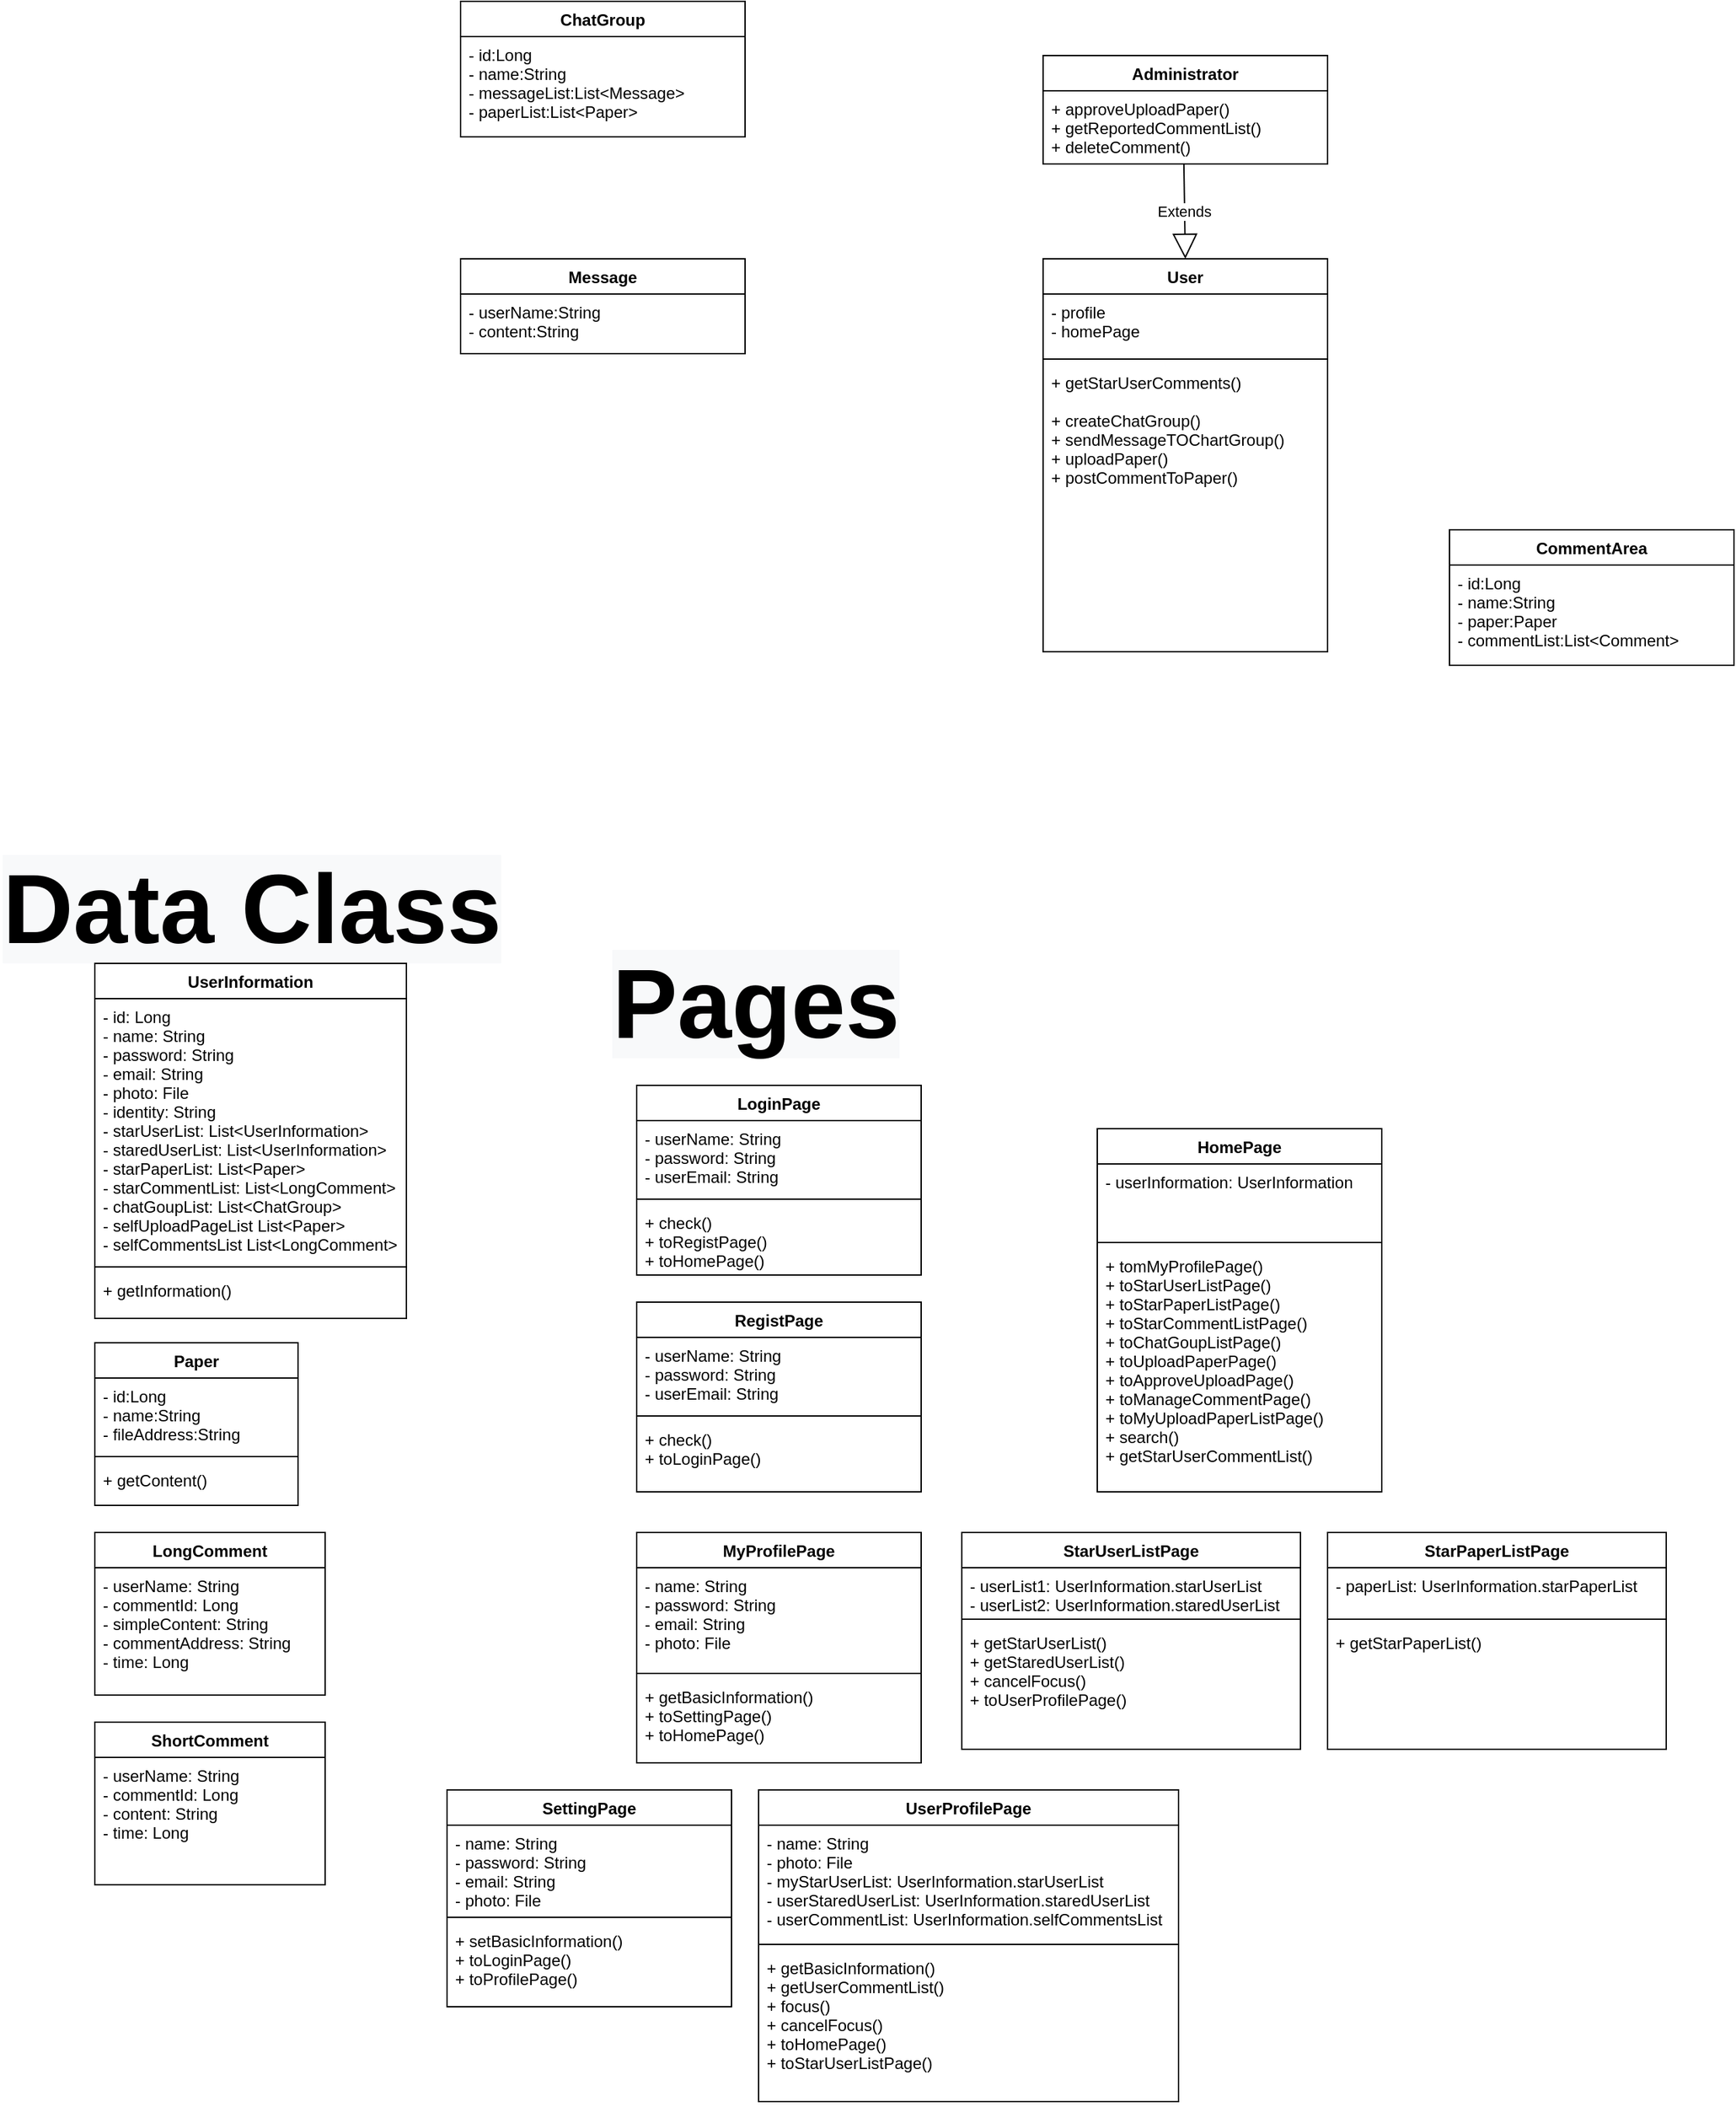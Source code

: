 <mxfile version="13.10.0" type="github">
  <diagram id="C5RBs43oDa-KdzZeNtuy" name="Page-1">
    <mxGraphModel dx="1422" dy="794" grid="1" gridSize="10" guides="1" tooltips="1" connect="1" arrows="1" fold="1" page="1" pageScale="1" pageWidth="1654" pageHeight="2336" math="0" shadow="0">
      <root>
        <mxCell id="WIyWlLk6GJQsqaUBKTNV-0" />
        <mxCell id="WIyWlLk6GJQsqaUBKTNV-1" parent="WIyWlLk6GJQsqaUBKTNV-0" />
        <mxCell id="zkfFHV4jXpPFQw0GAbJ--0" value="User" style="swimlane;fontStyle=1;align=center;verticalAlign=top;childLayout=stackLayout;horizontal=1;startSize=26;horizontalStack=0;resizeParent=1;resizeLast=0;collapsible=1;marginBottom=0;rounded=0;shadow=0;strokeWidth=1;" parent="WIyWlLk6GJQsqaUBKTNV-1" vertex="1">
          <mxGeometry x="930" y="850" width="210" height="290" as="geometry">
            <mxRectangle x="230" y="140" width="160" height="26" as="alternateBounds" />
          </mxGeometry>
        </mxCell>
        <mxCell id="zkfFHV4jXpPFQw0GAbJ--1" value="- profile&#xa;- homePage" style="text;align=left;verticalAlign=top;spacingLeft=4;spacingRight=4;overflow=hidden;rotatable=0;points=[[0,0.5],[1,0.5]];portConstraint=eastwest;" parent="zkfFHV4jXpPFQw0GAbJ--0" vertex="1">
          <mxGeometry y="26" width="210" height="44" as="geometry" />
        </mxCell>
        <mxCell id="zkfFHV4jXpPFQw0GAbJ--4" value="" style="line;html=1;strokeWidth=1;align=left;verticalAlign=middle;spacingTop=-1;spacingLeft=3;spacingRight=3;rotatable=0;labelPosition=right;points=[];portConstraint=eastwest;" parent="zkfFHV4jXpPFQw0GAbJ--0" vertex="1">
          <mxGeometry y="70" width="210" height="8" as="geometry" />
        </mxCell>
        <mxCell id="zkfFHV4jXpPFQw0GAbJ--5" value="+ getStarUserComments()&#xa;&#xa;+ createChatGroup()&#xa;+ sendMessageTOChartGroup()&#xa;+ uploadPaper()&#xa;+ postCommentToPaper()" style="text;align=left;verticalAlign=top;spacingLeft=4;spacingRight=4;overflow=hidden;rotatable=0;points=[[0,0.5],[1,0.5]];portConstraint=eastwest;" parent="zkfFHV4jXpPFQw0GAbJ--0" vertex="1">
          <mxGeometry y="78" width="210" height="212" as="geometry" />
        </mxCell>
        <mxCell id="Cxy3Sewu2v3tstVAsMVQ-3" value="Message" style="swimlane;fontStyle=1;align=center;verticalAlign=top;childLayout=stackLayout;horizontal=1;startSize=26;horizontalStack=0;resizeParent=1;resizeLast=0;collapsible=1;marginBottom=0;rounded=0;shadow=0;strokeWidth=1;" vertex="1" parent="WIyWlLk6GJQsqaUBKTNV-1">
          <mxGeometry x="500" y="850" width="210" height="70" as="geometry">
            <mxRectangle x="230" y="140" width="160" height="26" as="alternateBounds" />
          </mxGeometry>
        </mxCell>
        <mxCell id="Cxy3Sewu2v3tstVAsMVQ-4" value="- userName:String&#xa;- content:String" style="text;align=left;verticalAlign=top;spacingLeft=4;spacingRight=4;overflow=hidden;rotatable=0;points=[[0,0.5],[1,0.5]];portConstraint=eastwest;" vertex="1" parent="Cxy3Sewu2v3tstVAsMVQ-3">
          <mxGeometry y="26" width="210" height="44" as="geometry" />
        </mxCell>
        <mxCell id="Cxy3Sewu2v3tstVAsMVQ-8" value="ChatGroup" style="swimlane;fontStyle=1;align=center;verticalAlign=top;childLayout=stackLayout;horizontal=1;startSize=26;horizontalStack=0;resizeParent=1;resizeLast=0;collapsible=1;marginBottom=0;rounded=0;shadow=0;strokeWidth=1;" vertex="1" parent="WIyWlLk6GJQsqaUBKTNV-1">
          <mxGeometry x="500" y="660" width="210" height="100" as="geometry">
            <mxRectangle x="230" y="140" width="160" height="26" as="alternateBounds" />
          </mxGeometry>
        </mxCell>
        <mxCell id="Cxy3Sewu2v3tstVAsMVQ-9" value="- id:Long&#xa;- name:String&#xa;- messageList:List&lt;Message&gt;&#xa;- paperList:List&lt;Paper&gt;" style="text;align=left;verticalAlign=top;spacingLeft=4;spacingRight=4;overflow=hidden;rotatable=0;points=[[0,0.5],[1,0.5]];portConstraint=eastwest;" vertex="1" parent="Cxy3Sewu2v3tstVAsMVQ-8">
          <mxGeometry y="26" width="210" height="74" as="geometry" />
        </mxCell>
        <mxCell id="Cxy3Sewu2v3tstVAsMVQ-23" value="CommentArea" style="swimlane;fontStyle=1;align=center;verticalAlign=top;childLayout=stackLayout;horizontal=1;startSize=26;horizontalStack=0;resizeParent=1;resizeLast=0;collapsible=1;marginBottom=0;rounded=0;shadow=0;strokeWidth=1;" vertex="1" parent="WIyWlLk6GJQsqaUBKTNV-1">
          <mxGeometry x="1230" y="1050" width="210" height="100" as="geometry">
            <mxRectangle x="230" y="140" width="160" height="26" as="alternateBounds" />
          </mxGeometry>
        </mxCell>
        <mxCell id="Cxy3Sewu2v3tstVAsMVQ-24" value="- id:Long&#xa;- name:String&#xa;- paper:Paper&#xa;- commentList:List&lt;Comment&gt;" style="text;align=left;verticalAlign=top;spacingLeft=4;spacingRight=4;overflow=hidden;rotatable=0;points=[[0,0.5],[1,0.5]];portConstraint=eastwest;" vertex="1" parent="Cxy3Sewu2v3tstVAsMVQ-23">
          <mxGeometry y="26" width="210" height="74" as="geometry" />
        </mxCell>
        <mxCell id="Cxy3Sewu2v3tstVAsMVQ-25" value="Administrator" style="swimlane;fontStyle=1;align=center;verticalAlign=top;childLayout=stackLayout;horizontal=1;startSize=26;horizontalStack=0;resizeParent=1;resizeLast=0;collapsible=1;marginBottom=0;rounded=0;shadow=0;strokeWidth=1;" vertex="1" parent="WIyWlLk6GJQsqaUBKTNV-1">
          <mxGeometry x="930" y="700" width="210" height="80" as="geometry">
            <mxRectangle x="230" y="140" width="160" height="26" as="alternateBounds" />
          </mxGeometry>
        </mxCell>
        <mxCell id="Cxy3Sewu2v3tstVAsMVQ-26" value="+ approveUploadPaper()&#xa;+ getReportedCommentList()&#xa;+ deleteComment()" style="text;align=left;verticalAlign=top;spacingLeft=4;spacingRight=4;overflow=hidden;rotatable=0;points=[[0,0.5],[1,0.5]];portConstraint=eastwest;" vertex="1" parent="Cxy3Sewu2v3tstVAsMVQ-25">
          <mxGeometry y="26" width="210" height="54" as="geometry" />
        </mxCell>
        <mxCell id="Cxy3Sewu2v3tstVAsMVQ-27" value="Extends" style="endArrow=block;endSize=16;endFill=0;html=1;entryX=0.5;entryY=0;entryDx=0;entryDy=0;exitX=0.495;exitY=1;exitDx=0;exitDy=0;exitPerimeter=0;" edge="1" parent="WIyWlLk6GJQsqaUBKTNV-1" source="Cxy3Sewu2v3tstVAsMVQ-26" target="zkfFHV4jXpPFQw0GAbJ--0">
          <mxGeometry width="160" relative="1" as="geometry">
            <mxPoint x="950" y="800" as="sourcePoint" />
            <mxPoint x="1110" y="800" as="targetPoint" />
          </mxGeometry>
        </mxCell>
        <mxCell id="Cxy3Sewu2v3tstVAsMVQ-37" value="LoginPage" style="swimlane;fontStyle=1;align=center;verticalAlign=top;childLayout=stackLayout;horizontal=1;startSize=26;horizontalStack=0;resizeParent=1;resizeLast=0;collapsible=1;marginBottom=0;rounded=0;shadow=0;strokeWidth=1;" vertex="1" parent="WIyWlLk6GJQsqaUBKTNV-1">
          <mxGeometry x="630" y="1460" width="210" height="140" as="geometry">
            <mxRectangle x="230" y="140" width="160" height="26" as="alternateBounds" />
          </mxGeometry>
        </mxCell>
        <mxCell id="Cxy3Sewu2v3tstVAsMVQ-38" value="- userName: String&#xa;- password: String&#xa;- userEmail: String" style="text;align=left;verticalAlign=top;spacingLeft=4;spacingRight=4;overflow=hidden;rotatable=0;points=[[0,0.5],[1,0.5]];portConstraint=eastwest;" vertex="1" parent="Cxy3Sewu2v3tstVAsMVQ-37">
          <mxGeometry y="26" width="210" height="54" as="geometry" />
        </mxCell>
        <mxCell id="Cxy3Sewu2v3tstVAsMVQ-39" value="" style="line;html=1;strokeWidth=1;align=left;verticalAlign=middle;spacingTop=-1;spacingLeft=3;spacingRight=3;rotatable=0;labelPosition=right;points=[];portConstraint=eastwest;" vertex="1" parent="Cxy3Sewu2v3tstVAsMVQ-37">
          <mxGeometry y="80" width="210" height="8" as="geometry" />
        </mxCell>
        <mxCell id="Cxy3Sewu2v3tstVAsMVQ-40" value="+ check()&#xa;+ toRegistPage()&#xa;+ toHomePage()" style="text;align=left;verticalAlign=top;spacingLeft=4;spacingRight=4;overflow=hidden;rotatable=0;points=[[0,0.5],[1,0.5]];portConstraint=eastwest;" vertex="1" parent="Cxy3Sewu2v3tstVAsMVQ-37">
          <mxGeometry y="88" width="210" height="52" as="geometry" />
        </mxCell>
        <mxCell id="Cxy3Sewu2v3tstVAsMVQ-41" value="RegistPage" style="swimlane;fontStyle=1;align=center;verticalAlign=top;childLayout=stackLayout;horizontal=1;startSize=26;horizontalStack=0;resizeParent=1;resizeLast=0;collapsible=1;marginBottom=0;rounded=0;shadow=0;strokeWidth=1;" vertex="1" parent="WIyWlLk6GJQsqaUBKTNV-1">
          <mxGeometry x="630" y="1620" width="210" height="140" as="geometry">
            <mxRectangle x="230" y="140" width="160" height="26" as="alternateBounds" />
          </mxGeometry>
        </mxCell>
        <mxCell id="Cxy3Sewu2v3tstVAsMVQ-42" value="- userName: String&#xa;- password: String&#xa;- userEmail: String" style="text;align=left;verticalAlign=top;spacingLeft=4;spacingRight=4;overflow=hidden;rotatable=0;points=[[0,0.5],[1,0.5]];portConstraint=eastwest;" vertex="1" parent="Cxy3Sewu2v3tstVAsMVQ-41">
          <mxGeometry y="26" width="210" height="54" as="geometry" />
        </mxCell>
        <mxCell id="Cxy3Sewu2v3tstVAsMVQ-43" value="" style="line;html=1;strokeWidth=1;align=left;verticalAlign=middle;spacingTop=-1;spacingLeft=3;spacingRight=3;rotatable=0;labelPosition=right;points=[];portConstraint=eastwest;" vertex="1" parent="Cxy3Sewu2v3tstVAsMVQ-41">
          <mxGeometry y="80" width="210" height="8" as="geometry" />
        </mxCell>
        <mxCell id="Cxy3Sewu2v3tstVAsMVQ-44" value="+ check()&#xa;+ toLoginPage()" style="text;align=left;verticalAlign=top;spacingLeft=4;spacingRight=4;overflow=hidden;rotatable=0;points=[[0,0.5],[1,0.5]];portConstraint=eastwest;" vertex="1" parent="Cxy3Sewu2v3tstVAsMVQ-41">
          <mxGeometry y="88" width="210" height="52" as="geometry" />
        </mxCell>
        <mxCell id="Cxy3Sewu2v3tstVAsMVQ-47" value="&lt;span style=&quot;color: rgb(0, 0, 0); font-family: helvetica; font-size: 72px; font-style: normal; font-weight: 700; letter-spacing: normal; text-align: center; text-indent: 0px; text-transform: none; word-spacing: 0px; background-color: rgb(248, 249, 250); display: inline; float: none;&quot;&gt;Pages&lt;br style=&quot;font-size: 72px;&quot;&gt;&lt;/span&gt;" style="text;whiteSpace=wrap;html=1;fontSize=72;" vertex="1" parent="WIyWlLk6GJQsqaUBKTNV-1">
          <mxGeometry x="610" y="1350" width="250" height="90" as="geometry" />
        </mxCell>
        <mxCell id="Cxy3Sewu2v3tstVAsMVQ-48" value="HomePage" style="swimlane;fontStyle=1;align=center;verticalAlign=top;childLayout=stackLayout;horizontal=1;startSize=26;horizontalStack=0;resizeParent=1;resizeLast=0;collapsible=1;marginBottom=0;rounded=0;shadow=0;strokeWidth=1;" vertex="1" parent="WIyWlLk6GJQsqaUBKTNV-1">
          <mxGeometry x="970" y="1492" width="210" height="268" as="geometry">
            <mxRectangle x="230" y="140" width="160" height="26" as="alternateBounds" />
          </mxGeometry>
        </mxCell>
        <mxCell id="Cxy3Sewu2v3tstVAsMVQ-49" value="- userInformation: UserInformation" style="text;align=left;verticalAlign=top;spacingLeft=4;spacingRight=4;overflow=hidden;rotatable=0;points=[[0,0.5],[1,0.5]];portConstraint=eastwest;" vertex="1" parent="Cxy3Sewu2v3tstVAsMVQ-48">
          <mxGeometry y="26" width="210" height="54" as="geometry" />
        </mxCell>
        <mxCell id="Cxy3Sewu2v3tstVAsMVQ-50" value="" style="line;html=1;strokeWidth=1;align=left;verticalAlign=middle;spacingTop=-1;spacingLeft=3;spacingRight=3;rotatable=0;labelPosition=right;points=[];portConstraint=eastwest;" vertex="1" parent="Cxy3Sewu2v3tstVAsMVQ-48">
          <mxGeometry y="80" width="210" height="8" as="geometry" />
        </mxCell>
        <mxCell id="Cxy3Sewu2v3tstVAsMVQ-51" value="+ tomMyProfilePage()&#xa;+ toStarUserListPage()&#xa;+ toStarPaperListPage()&#xa;+ toStarCommentListPage()&#xa;+ toChatGoupListPage()&#xa;+ toUploadPaperPage()&#xa;+ toApproveUploadPage()&#xa;+ toManageCommentPage()&#xa;+ toMyUploadPaperListPage()&#xa;+ search()&#xa;+ getStarUserCommentList()" style="text;align=left;verticalAlign=top;spacingLeft=4;spacingRight=4;overflow=hidden;rotatable=0;points=[[0,0.5],[1,0.5]];portConstraint=eastwest;" vertex="1" parent="Cxy3Sewu2v3tstVAsMVQ-48">
          <mxGeometry y="88" width="210" height="162" as="geometry" />
        </mxCell>
        <mxCell id="Cxy3Sewu2v3tstVAsMVQ-52" value="&lt;span style=&quot;color: rgb(0 , 0 , 0) ; font-family: &amp;#34;helvetica&amp;#34; ; font-size: 72px ; font-style: normal ; font-weight: 700 ; letter-spacing: normal ; text-align: center ; text-indent: 0px ; text-transform: none ; word-spacing: 0px ; background-color: rgb(248 , 249 , 250) ; display: inline ; float: none&quot;&gt;Data Class&lt;br style=&quot;font-size: 72px&quot;&gt;&lt;/span&gt;" style="text;whiteSpace=wrap;html=1;fontSize=72;" vertex="1" parent="WIyWlLk6GJQsqaUBKTNV-1">
          <mxGeometry x="160" y="1280" width="400" height="90" as="geometry" />
        </mxCell>
        <mxCell id="Cxy3Sewu2v3tstVAsMVQ-53" value="UserInformation" style="swimlane;fontStyle=1;align=center;verticalAlign=top;childLayout=stackLayout;horizontal=1;startSize=26;horizontalStack=0;resizeParent=1;resizeLast=0;collapsible=1;marginBottom=0;rounded=0;shadow=0;strokeWidth=1;" vertex="1" parent="WIyWlLk6GJQsqaUBKTNV-1">
          <mxGeometry x="230" y="1370" width="230" height="262" as="geometry">
            <mxRectangle x="630" y="1370" width="160" height="26" as="alternateBounds" />
          </mxGeometry>
        </mxCell>
        <mxCell id="Cxy3Sewu2v3tstVAsMVQ-54" value="- id: Long&#xa;- name: String&#xa;- password: String&#xa;- email: String&#xa;- photo: File&#xa;- identity: String&#xa;- starUserList: List&lt;UserInformation&gt;&#xa;- staredUserList: List&lt;UserInformation&gt;&#xa;- starPaperList: List&lt;Paper&gt;&#xa;- starCommentList: List&lt;LongComment&gt;&#xa;- chatGoupList: List&lt;ChatGroup&gt;&#xa;- selfUploadPageList List&lt;Paper&gt;&#xa;- selfCommentsList List&lt;LongComment&gt;" style="text;align=left;verticalAlign=top;spacingLeft=4;spacingRight=4;overflow=hidden;rotatable=0;points=[[0,0.5],[1,0.5]];portConstraint=eastwest;" vertex="1" parent="Cxy3Sewu2v3tstVAsMVQ-53">
          <mxGeometry y="26" width="230" height="194" as="geometry" />
        </mxCell>
        <mxCell id="Cxy3Sewu2v3tstVAsMVQ-60" value="" style="line;strokeWidth=1;fillColor=none;align=left;verticalAlign=middle;spacingTop=-1;spacingLeft=3;spacingRight=3;rotatable=0;labelPosition=right;points=[];portConstraint=eastwest;fontSize=72;" vertex="1" parent="Cxy3Sewu2v3tstVAsMVQ-53">
          <mxGeometry y="220" width="230" height="8" as="geometry" />
        </mxCell>
        <mxCell id="Cxy3Sewu2v3tstVAsMVQ-85" value="+ getInformation()" style="text;align=left;verticalAlign=top;spacingLeft=4;spacingRight=4;overflow=hidden;rotatable=0;points=[[0,0.5],[1,0.5]];portConstraint=eastwest;" vertex="1" parent="Cxy3Sewu2v3tstVAsMVQ-53">
          <mxGeometry y="228" width="230" height="20" as="geometry" />
        </mxCell>
        <mxCell id="Cxy3Sewu2v3tstVAsMVQ-55" value="Paper" style="swimlane;fontStyle=1;align=center;verticalAlign=top;childLayout=stackLayout;horizontal=1;startSize=26;horizontalStack=0;resizeParent=1;resizeLast=0;collapsible=1;marginBottom=0;rounded=0;shadow=0;strokeWidth=1;" vertex="1" parent="WIyWlLk6GJQsqaUBKTNV-1">
          <mxGeometry x="230" y="1650" width="150" height="120" as="geometry">
            <mxRectangle x="230" y="140" width="160" height="26" as="alternateBounds" />
          </mxGeometry>
        </mxCell>
        <mxCell id="Cxy3Sewu2v3tstVAsMVQ-56" value="- id:Long&#xa;- name:String&#xa;- fileAddress:String" style="text;align=left;verticalAlign=top;spacingLeft=4;spacingRight=4;overflow=hidden;rotatable=0;points=[[0,0.5],[1,0.5]];portConstraint=eastwest;" vertex="1" parent="Cxy3Sewu2v3tstVAsMVQ-55">
          <mxGeometry y="26" width="150" height="54" as="geometry" />
        </mxCell>
        <mxCell id="Cxy3Sewu2v3tstVAsMVQ-57" value="" style="line;html=1;strokeWidth=1;align=left;verticalAlign=middle;spacingTop=-1;spacingLeft=3;spacingRight=3;rotatable=0;labelPosition=right;points=[];portConstraint=eastwest;" vertex="1" parent="Cxy3Sewu2v3tstVAsMVQ-55">
          <mxGeometry y="80" width="150" height="8" as="geometry" />
        </mxCell>
        <mxCell id="Cxy3Sewu2v3tstVAsMVQ-58" value="+ getContent()" style="text;align=left;verticalAlign=top;spacingLeft=4;spacingRight=4;overflow=hidden;rotatable=0;points=[[0,0.5],[1,0.5]];portConstraint=eastwest;" vertex="1" parent="Cxy3Sewu2v3tstVAsMVQ-55">
          <mxGeometry y="88" width="150" height="32" as="geometry" />
        </mxCell>
        <mxCell id="Cxy3Sewu2v3tstVAsMVQ-61" value="LongComment" style="swimlane;fontStyle=1;align=center;verticalAlign=top;childLayout=stackLayout;horizontal=1;startSize=26;horizontalStack=0;resizeParent=1;resizeLast=0;collapsible=1;marginBottom=0;rounded=0;shadow=0;strokeWidth=1;" vertex="1" parent="WIyWlLk6GJQsqaUBKTNV-1">
          <mxGeometry x="230" y="1790" width="170" height="120" as="geometry">
            <mxRectangle x="230" y="140" width="160" height="26" as="alternateBounds" />
          </mxGeometry>
        </mxCell>
        <mxCell id="Cxy3Sewu2v3tstVAsMVQ-62" value="- userName: String&#xa;- commentId: Long&#xa;- simpleContent: String&#xa;- commentAddress: String&#xa;- time: Long" style="text;align=left;verticalAlign=top;spacingLeft=4;spacingRight=4;overflow=hidden;rotatable=0;points=[[0,0.5],[1,0.5]];portConstraint=eastwest;" vertex="1" parent="Cxy3Sewu2v3tstVAsMVQ-61">
          <mxGeometry y="26" width="170" height="94" as="geometry" />
        </mxCell>
        <mxCell id="Cxy3Sewu2v3tstVAsMVQ-63" value="ShortComment" style="swimlane;fontStyle=1;align=center;verticalAlign=top;childLayout=stackLayout;horizontal=1;startSize=26;horizontalStack=0;resizeParent=1;resizeLast=0;collapsible=1;marginBottom=0;rounded=0;shadow=0;strokeWidth=1;" vertex="1" parent="WIyWlLk6GJQsqaUBKTNV-1">
          <mxGeometry x="230" y="1930" width="170" height="120" as="geometry">
            <mxRectangle x="230" y="140" width="160" height="26" as="alternateBounds" />
          </mxGeometry>
        </mxCell>
        <mxCell id="Cxy3Sewu2v3tstVAsMVQ-64" value="- userName: String&#xa;- commentId: Long&#xa;- content: String&#xa;- time: Long" style="text;align=left;verticalAlign=top;spacingLeft=4;spacingRight=4;overflow=hidden;rotatable=0;points=[[0,0.5],[1,0.5]];portConstraint=eastwest;" vertex="1" parent="Cxy3Sewu2v3tstVAsMVQ-63">
          <mxGeometry y="26" width="170" height="74" as="geometry" />
        </mxCell>
        <mxCell id="Cxy3Sewu2v3tstVAsMVQ-69" value="MyProfilePage" style="swimlane;fontStyle=1;align=center;verticalAlign=top;childLayout=stackLayout;horizontal=1;startSize=26;horizontalStack=0;resizeParent=1;resizeLast=0;collapsible=1;marginBottom=0;rounded=0;shadow=0;strokeWidth=1;" vertex="1" parent="WIyWlLk6GJQsqaUBKTNV-1">
          <mxGeometry x="630" y="1790" width="210" height="170" as="geometry">
            <mxRectangle x="230" y="140" width="160" height="26" as="alternateBounds" />
          </mxGeometry>
        </mxCell>
        <mxCell id="Cxy3Sewu2v3tstVAsMVQ-70" value="- name: String&#xa;- password: String&#xa;- email: String&#xa;- photo: File" style="text;align=left;verticalAlign=top;spacingLeft=4;spacingRight=4;overflow=hidden;rotatable=0;points=[[0,0.5],[1,0.5]];portConstraint=eastwest;" vertex="1" parent="Cxy3Sewu2v3tstVAsMVQ-69">
          <mxGeometry y="26" width="210" height="74" as="geometry" />
        </mxCell>
        <mxCell id="Cxy3Sewu2v3tstVAsMVQ-71" value="" style="line;html=1;strokeWidth=1;align=left;verticalAlign=middle;spacingTop=-1;spacingLeft=3;spacingRight=3;rotatable=0;labelPosition=right;points=[];portConstraint=eastwest;" vertex="1" parent="Cxy3Sewu2v3tstVAsMVQ-69">
          <mxGeometry y="100" width="210" height="8" as="geometry" />
        </mxCell>
        <mxCell id="Cxy3Sewu2v3tstVAsMVQ-72" value="+ getBasicInformation()&#xa;+ toSettingPage()&#xa;+ toHomePage()&#xa;" style="text;align=left;verticalAlign=top;spacingLeft=4;spacingRight=4;overflow=hidden;rotatable=0;points=[[0,0.5],[1,0.5]];portConstraint=eastwest;" vertex="1" parent="Cxy3Sewu2v3tstVAsMVQ-69">
          <mxGeometry y="108" width="210" height="62" as="geometry" />
        </mxCell>
        <mxCell id="Cxy3Sewu2v3tstVAsMVQ-73" value="SettingPage" style="swimlane;fontStyle=1;align=center;verticalAlign=top;childLayout=stackLayout;horizontal=1;startSize=26;horizontalStack=0;resizeParent=1;resizeLast=0;collapsible=1;marginBottom=0;rounded=0;shadow=0;strokeWidth=1;" vertex="1" parent="WIyWlLk6GJQsqaUBKTNV-1">
          <mxGeometry x="490" y="1980" width="210" height="160" as="geometry">
            <mxRectangle x="230" y="140" width="160" height="26" as="alternateBounds" />
          </mxGeometry>
        </mxCell>
        <mxCell id="Cxy3Sewu2v3tstVAsMVQ-74" value="- name: String&#xa;- password: String&#xa;- email: String&#xa;- photo: File" style="text;align=left;verticalAlign=top;spacingLeft=4;spacingRight=4;overflow=hidden;rotatable=0;points=[[0,0.5],[1,0.5]];portConstraint=eastwest;" vertex="1" parent="Cxy3Sewu2v3tstVAsMVQ-73">
          <mxGeometry y="26" width="210" height="64" as="geometry" />
        </mxCell>
        <mxCell id="Cxy3Sewu2v3tstVAsMVQ-75" value="" style="line;html=1;strokeWidth=1;align=left;verticalAlign=middle;spacingTop=-1;spacingLeft=3;spacingRight=3;rotatable=0;labelPosition=right;points=[];portConstraint=eastwest;" vertex="1" parent="Cxy3Sewu2v3tstVAsMVQ-73">
          <mxGeometry y="90" width="210" height="8" as="geometry" />
        </mxCell>
        <mxCell id="Cxy3Sewu2v3tstVAsMVQ-76" value="+ setBasicInformation()&#xa;+ toLoginPage()&#xa;+ toProfilePage()&#xa;" style="text;align=left;verticalAlign=top;spacingLeft=4;spacingRight=4;overflow=hidden;rotatable=0;points=[[0,0.5],[1,0.5]];portConstraint=eastwest;" vertex="1" parent="Cxy3Sewu2v3tstVAsMVQ-73">
          <mxGeometry y="98" width="210" height="62" as="geometry" />
        </mxCell>
        <mxCell id="Cxy3Sewu2v3tstVAsMVQ-77" value="StarUserListPage" style="swimlane;fontStyle=1;align=center;verticalAlign=top;childLayout=stackLayout;horizontal=1;startSize=26;horizontalStack=0;resizeParent=1;resizeLast=0;collapsible=1;marginBottom=0;rounded=0;shadow=0;strokeWidth=1;" vertex="1" parent="WIyWlLk6GJQsqaUBKTNV-1">
          <mxGeometry x="870" y="1790" width="250" height="160" as="geometry">
            <mxRectangle x="230" y="140" width="160" height="26" as="alternateBounds" />
          </mxGeometry>
        </mxCell>
        <mxCell id="Cxy3Sewu2v3tstVAsMVQ-78" value="- userList1: UserInformation.starUserList&#xa;- userList2: UserInformation.staredUserList" style="text;align=left;verticalAlign=top;spacingLeft=4;spacingRight=4;overflow=hidden;rotatable=0;points=[[0,0.5],[1,0.5]];portConstraint=eastwest;" vertex="1" parent="Cxy3Sewu2v3tstVAsMVQ-77">
          <mxGeometry y="26" width="250" height="34" as="geometry" />
        </mxCell>
        <mxCell id="Cxy3Sewu2v3tstVAsMVQ-79" value="" style="line;html=1;strokeWidth=1;align=left;verticalAlign=middle;spacingTop=-1;spacingLeft=3;spacingRight=3;rotatable=0;labelPosition=right;points=[];portConstraint=eastwest;" vertex="1" parent="Cxy3Sewu2v3tstVAsMVQ-77">
          <mxGeometry y="60" width="250" height="8" as="geometry" />
        </mxCell>
        <mxCell id="Cxy3Sewu2v3tstVAsMVQ-80" value="+ getStarUserList()&#xa;+ getStaredUserList()&#xa;+ cancelFocus()&#xa;+ toUserProfilePage()&#xa;" style="text;align=left;verticalAlign=top;spacingLeft=4;spacingRight=4;overflow=hidden;rotatable=0;points=[[0,0.5],[1,0.5]];portConstraint=eastwest;" vertex="1" parent="Cxy3Sewu2v3tstVAsMVQ-77">
          <mxGeometry y="68" width="250" height="92" as="geometry" />
        </mxCell>
        <mxCell id="Cxy3Sewu2v3tstVAsMVQ-81" value="UserProfilePage" style="swimlane;fontStyle=1;align=center;verticalAlign=top;childLayout=stackLayout;horizontal=1;startSize=26;horizontalStack=0;resizeParent=1;resizeLast=0;collapsible=1;marginBottom=0;rounded=0;shadow=0;strokeWidth=1;" vertex="1" parent="WIyWlLk6GJQsqaUBKTNV-1">
          <mxGeometry x="720" y="1980" width="310" height="230" as="geometry">
            <mxRectangle x="230" y="140" width="160" height="26" as="alternateBounds" />
          </mxGeometry>
        </mxCell>
        <mxCell id="Cxy3Sewu2v3tstVAsMVQ-82" value="- name: String&#xa;- photo: File&#xa;- myStarUserList: UserInformation.starUserList&#xa;- userStaredUserList: UserInformation.staredUserList&#xa;- userCommentList: UserInformation.selfCommentsList" style="text;align=left;verticalAlign=top;spacingLeft=4;spacingRight=4;overflow=hidden;rotatable=0;points=[[0,0.5],[1,0.5]];portConstraint=eastwest;" vertex="1" parent="Cxy3Sewu2v3tstVAsMVQ-81">
          <mxGeometry y="26" width="310" height="84" as="geometry" />
        </mxCell>
        <mxCell id="Cxy3Sewu2v3tstVAsMVQ-83" value="" style="line;html=1;strokeWidth=1;align=left;verticalAlign=middle;spacingTop=-1;spacingLeft=3;spacingRight=3;rotatable=0;labelPosition=right;points=[];portConstraint=eastwest;" vertex="1" parent="Cxy3Sewu2v3tstVAsMVQ-81">
          <mxGeometry y="110" width="310" height="8" as="geometry" />
        </mxCell>
        <mxCell id="Cxy3Sewu2v3tstVAsMVQ-84" value="+ getBasicInformation()&#xa;+ getUserCommentList()&#xa;+ focus()&#xa;+ cancelFocus()&#xa;+ toHomePage()&#xa;+ toStarUserListPage()&#xa;" style="text;align=left;verticalAlign=top;spacingLeft=4;spacingRight=4;overflow=hidden;rotatable=0;points=[[0,0.5],[1,0.5]];portConstraint=eastwest;" vertex="1" parent="Cxy3Sewu2v3tstVAsMVQ-81">
          <mxGeometry y="118" width="310" height="112" as="geometry" />
        </mxCell>
        <mxCell id="Cxy3Sewu2v3tstVAsMVQ-86" value="StarPaperListPage" style="swimlane;fontStyle=1;align=center;verticalAlign=top;childLayout=stackLayout;horizontal=1;startSize=26;horizontalStack=0;resizeParent=1;resizeLast=0;collapsible=1;marginBottom=0;rounded=0;shadow=0;strokeWidth=1;" vertex="1" parent="WIyWlLk6GJQsqaUBKTNV-1">
          <mxGeometry x="1140" y="1790" width="250" height="160" as="geometry">
            <mxRectangle x="230" y="140" width="160" height="26" as="alternateBounds" />
          </mxGeometry>
        </mxCell>
        <mxCell id="Cxy3Sewu2v3tstVAsMVQ-87" value="- paperList: UserInformation.starPaperList" style="text;align=left;verticalAlign=top;spacingLeft=4;spacingRight=4;overflow=hidden;rotatable=0;points=[[0,0.5],[1,0.5]];portConstraint=eastwest;" vertex="1" parent="Cxy3Sewu2v3tstVAsMVQ-86">
          <mxGeometry y="26" width="250" height="34" as="geometry" />
        </mxCell>
        <mxCell id="Cxy3Sewu2v3tstVAsMVQ-88" value="" style="line;html=1;strokeWidth=1;align=left;verticalAlign=middle;spacingTop=-1;spacingLeft=3;spacingRight=3;rotatable=0;labelPosition=right;points=[];portConstraint=eastwest;" vertex="1" parent="Cxy3Sewu2v3tstVAsMVQ-86">
          <mxGeometry y="60" width="250" height="8" as="geometry" />
        </mxCell>
        <mxCell id="Cxy3Sewu2v3tstVAsMVQ-89" value="+ getStarPaperList()&#xa;&#xa;" style="text;align=left;verticalAlign=top;spacingLeft=4;spacingRight=4;overflow=hidden;rotatable=0;points=[[0,0.5],[1,0.5]];portConstraint=eastwest;" vertex="1" parent="Cxy3Sewu2v3tstVAsMVQ-86">
          <mxGeometry y="68" width="250" height="92" as="geometry" />
        </mxCell>
      </root>
    </mxGraphModel>
  </diagram>
</mxfile>
